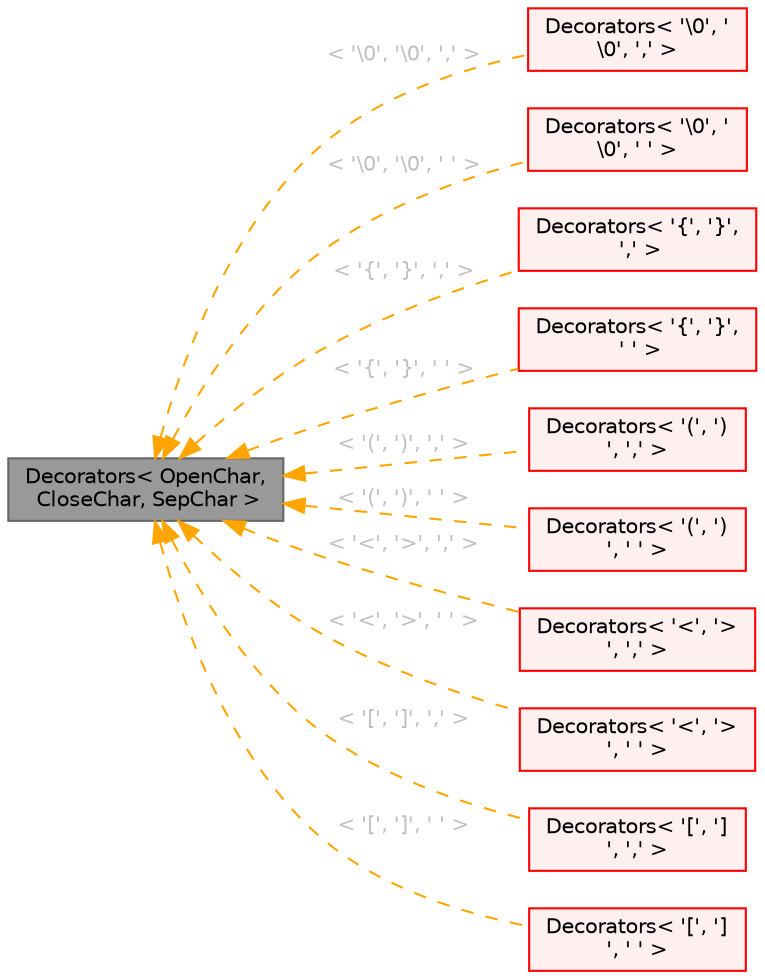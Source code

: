 digraph "Decorators&lt; OpenChar, CloseChar, SepChar &gt;"
{
 // LATEX_PDF_SIZE
  bgcolor="transparent";
  edge [fontname=Helvetica,fontsize=10,labelfontname=Helvetica,labelfontsize=10];
  node [fontname=Helvetica,fontsize=10,shape=box,height=0.2,width=0.4];
  rankdir="LR";
  Node1 [id="Node000001",label="Decorators\< OpenChar,\l CloseChar, SepChar \>",height=0.2,width=0.4,color="gray40", fillcolor="grey60", style="filled", fontcolor="black",tooltip=" "];
  Node1 -> Node2 [id="edge1_Node000001_Node000002",dir="back",color="orange",style="dashed",tooltip=" ",label=" \< '\\0', '\\0', ',' \>",fontcolor="grey" ];
  Node2 [id="Node000002",label="Decorators\< '\\0', '\l\\0', ',' \>",height=0.2,width=0.4,color="red", fillcolor="#FFF0F0", style="filled",URL="$structFoam_1_1FlatOutput_1_1Decorators.html",tooltip=" "];
  Node1 -> Node4 [id="edge2_Node000001_Node000004",dir="back",color="orange",style="dashed",tooltip=" ",label=" \< '\\0', '\\0', ' ' \>",fontcolor="grey" ];
  Node4 [id="Node000004",label="Decorators\< '\\0', '\l\\0', ' ' \>",height=0.2,width=0.4,color="red", fillcolor="#FFF0F0", style="filled",URL="$structFoam_1_1FlatOutput_1_1Decorators.html",tooltip=" "];
  Node1 -> Node6 [id="edge3_Node000001_Node000006",dir="back",color="orange",style="dashed",tooltip=" ",label=" \< '\{', '\}', ',' \>",fontcolor="grey" ];
  Node6 [id="Node000006",label="Decorators\< '\{', '\}',\l ',' \>",height=0.2,width=0.4,color="red", fillcolor="#FFF0F0", style="filled",URL="$structFoam_1_1FlatOutput_1_1Decorators.html",tooltip=" "];
  Node1 -> Node8 [id="edge4_Node000001_Node000008",dir="back",color="orange",style="dashed",tooltip=" ",label=" \< '\{', '\}', ' ' \>",fontcolor="grey" ];
  Node8 [id="Node000008",label="Decorators\< '\{', '\}',\l ' ' \>",height=0.2,width=0.4,color="red", fillcolor="#FFF0F0", style="filled",URL="$structFoam_1_1FlatOutput_1_1Decorators.html",tooltip=" "];
  Node1 -> Node10 [id="edge5_Node000001_Node000010",dir="back",color="orange",style="dashed",tooltip=" ",label=" \< '(', ')', ',' \>",fontcolor="grey" ];
  Node10 [id="Node000010",label="Decorators\< '(', ')\l', ',' \>",height=0.2,width=0.4,color="red", fillcolor="#FFF0F0", style="filled",URL="$structFoam_1_1FlatOutput_1_1Decorators.html",tooltip=" "];
  Node1 -> Node12 [id="edge6_Node000001_Node000012",dir="back",color="orange",style="dashed",tooltip=" ",label=" \< '(', ')', ' ' \>",fontcolor="grey" ];
  Node12 [id="Node000012",label="Decorators\< '(', ')\l', ' ' \>",height=0.2,width=0.4,color="red", fillcolor="#FFF0F0", style="filled",URL="$structFoam_1_1FlatOutput_1_1Decorators.html",tooltip=" "];
  Node1 -> Node14 [id="edge7_Node000001_Node000014",dir="back",color="orange",style="dashed",tooltip=" ",label=" \< '\<', '\>', ',' \>",fontcolor="grey" ];
  Node14 [id="Node000014",label="Decorators\< '\<', '\>\l', ',' \>",height=0.2,width=0.4,color="red", fillcolor="#FFF0F0", style="filled",URL="$structFoam_1_1FlatOutput_1_1Decorators.html",tooltip=" "];
  Node1 -> Node16 [id="edge8_Node000001_Node000016",dir="back",color="orange",style="dashed",tooltip=" ",label=" \< '\<', '\>', ' ' \>",fontcolor="grey" ];
  Node16 [id="Node000016",label="Decorators\< '\<', '\>\l', ' ' \>",height=0.2,width=0.4,color="red", fillcolor="#FFF0F0", style="filled",URL="$structFoam_1_1FlatOutput_1_1Decorators.html",tooltip=" "];
  Node1 -> Node18 [id="edge9_Node000001_Node000018",dir="back",color="orange",style="dashed",tooltip=" ",label=" \< '[', ']', ',' \>",fontcolor="grey" ];
  Node18 [id="Node000018",label="Decorators\< '[', ']\l', ',' \>",height=0.2,width=0.4,color="red", fillcolor="#FFF0F0", style="filled",URL="$structFoam_1_1FlatOutput_1_1Decorators.html",tooltip=" "];
  Node1 -> Node20 [id="edge10_Node000001_Node000020",dir="back",color="orange",style="dashed",tooltip=" ",label=" \< '[', ']', ' ' \>",fontcolor="grey" ];
  Node20 [id="Node000020",label="Decorators\< '[', ']\l', ' ' \>",height=0.2,width=0.4,color="red", fillcolor="#FFF0F0", style="filled",URL="$structFoam_1_1FlatOutput_1_1Decorators.html",tooltip=" "];
}

